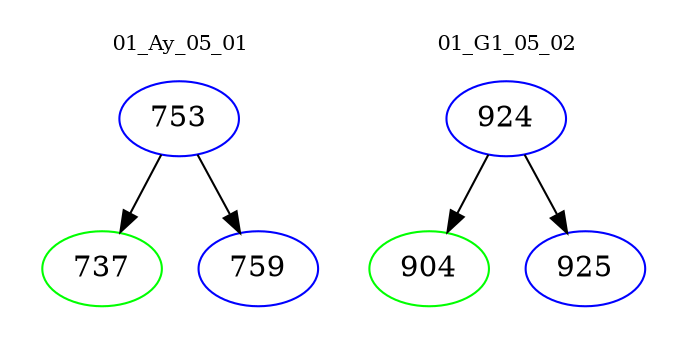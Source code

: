 digraph{
subgraph cluster_0 {
color = white
label = "01_Ay_05_01";
fontsize=10;
T0_753 [label="753", color="blue"]
T0_753 -> T0_737 [color="black"]
T0_737 [label="737", color="green"]
T0_753 -> T0_759 [color="black"]
T0_759 [label="759", color="blue"]
}
subgraph cluster_1 {
color = white
label = "01_G1_05_02";
fontsize=10;
T1_924 [label="924", color="blue"]
T1_924 -> T1_904 [color="black"]
T1_904 [label="904", color="green"]
T1_924 -> T1_925 [color="black"]
T1_925 [label="925", color="blue"]
}
}
